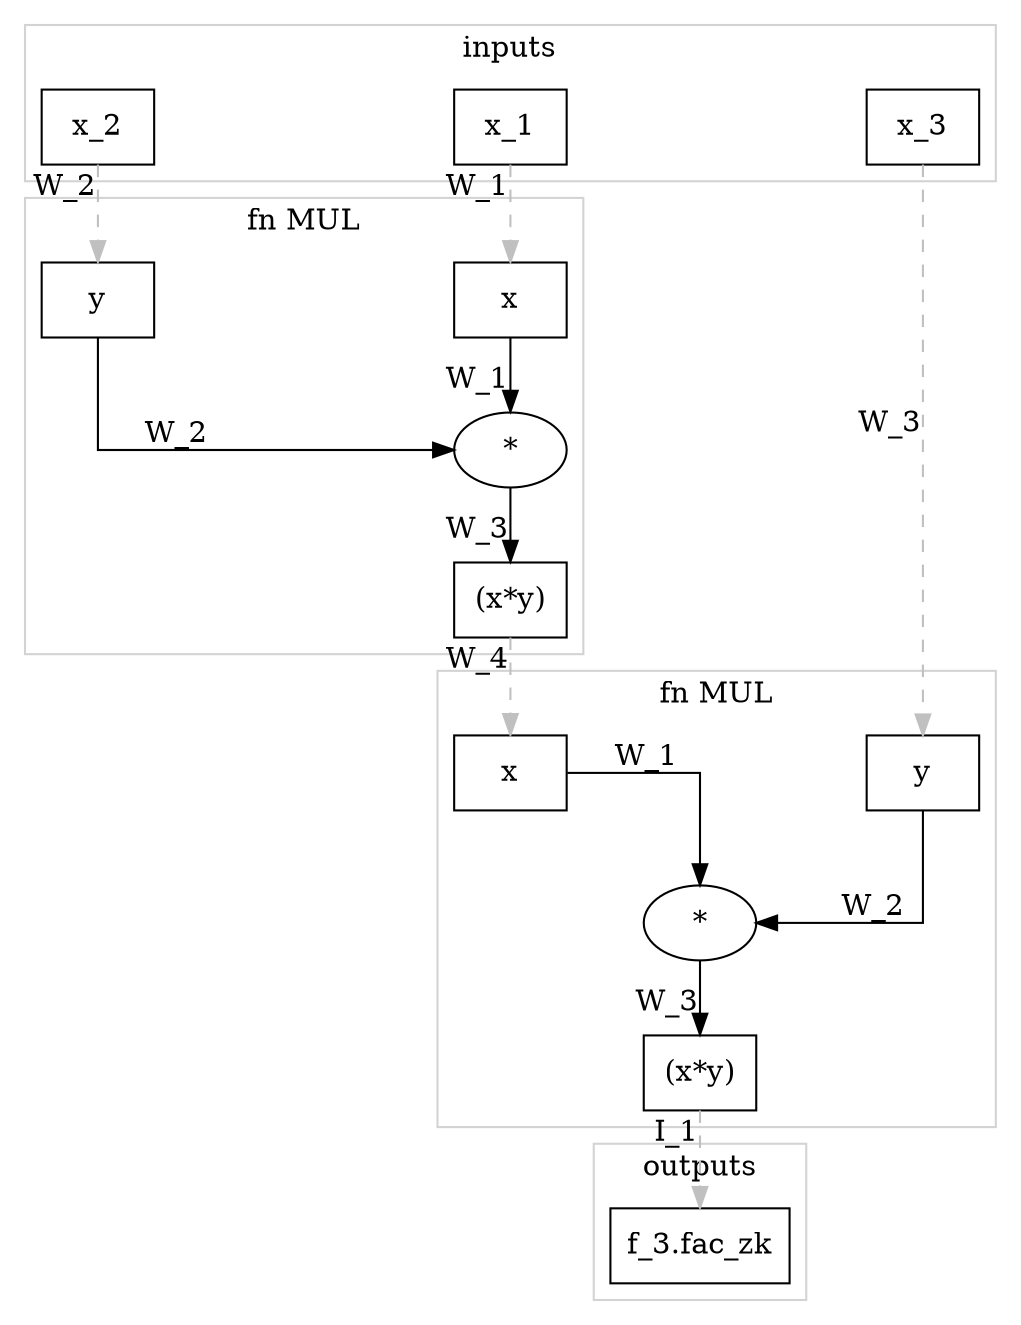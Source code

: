 digraph PAPER3FUC {
	graph [forcelabels=true,
		nodesep=2.0,
		splines=ortho
	];
	subgraph cluster_mul2 {
		graph [color=lightgray,
			label="fn MUL"
		];
		nmul21	[label=x,
			shape=box];
		nmul23	[label="*"];
		nmul21 -> nmul23	[xlabel=W_1];
		nmul22	[label=y,
			shape=box];
		nmul22 -> nmul23	[xlabel=W_2];
		nmul24	[label="(x*y)",
			shape=box];
		nmul23 -> nmul24	[xlabel=W_3];
	}
	subgraph cluster_output {
		graph [color=lightgray,
			label=outputs
		];
		nout1	[label="f_3.fac_zk",
			shape=box];
	}
	subgraph cluster_input {
		graph [color=lightgray,
			label=inputs
		];
		nin1	[label=x_1,
			shape=box];
		nin2	[label=x_2,
			shape=box];
		nin3	[label=x_3,
			shape=box];
	}
	subgraph cluster_mul1 {
		graph [color=lightgray,
			label="fn MUL"
		];
		nmul11	[label=x,
			shape=box];
		nmul13	[label="*"];
		nmul11 -> nmul13	[xlabel=W_1];
		nmul12	[label=y,
			shape=box];
		nmul12 -> nmul13	[xlabel=W_2];
		nmul14	[label="(x*y)",
			shape=box];
		nmul13 -> nmul14	[xlabel=W_3];
	}
	nin1 -> nmul11	[color=grey,
		style=dashed,
		xlabel=W_1];
	nin2 -> nmul12	[color=grey,
		style=dashed,
		xlabel=W_2];
	nin3 -> nmul22	[color=grey,
		style=dashed,
		xlabel=W_3];
	nmul14 -> nmul21	[color=grey,
		style=dashed,
		xlabel=W_4];
	nmul24 -> nout1	[color=grey,
		style=dashed,
		xlabel=I_1];
}
